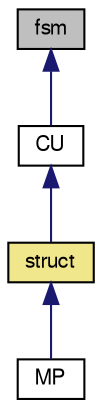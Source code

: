 digraph G
{
  edge [fontname="FreeSans",fontsize="10",labelfontname="FreeSans",labelfontsize="10"];
  node [fontname="FreeSans",fontsize="10",shape=record];
  Node1 [label="fsm",height=0.2,width=0.4,color="black", fillcolor="grey75", style="filled" fontcolor="black"];
  Node1 -> Node2 [dir=back,color="midnightblue",fontsize="10",style="solid",fontname="FreeSans"];
  Node2 [label="CU",height=0.2,width=0.4,color="black", fillcolor="white", style="filled",URL="$classCU.html"];
  Node2 -> Node3 [dir=back,color="midnightblue",fontsize="10",style="solid",fontname="FreeSans"];
  Node3 [label="struct",height=0.2,width=0.4,color="black", fillcolor="khaki", style="filled",URL="$classMP_1_1struct.html"];
  Node3 -> Node4 [dir=back,color="midnightblue",fontsize="10",style="solid",fontname="FreeSans"];
  Node4 [label="MP",height=0.2,width=0.4,color="black", fillcolor="white", style="filled",URL="$classMP.html"];
}
